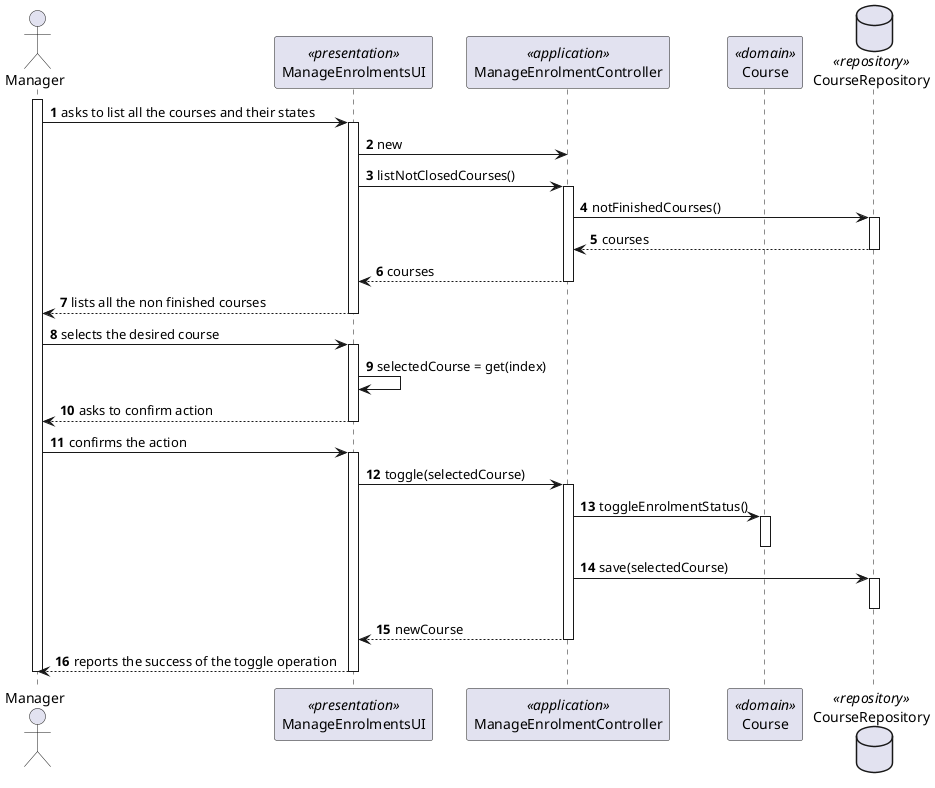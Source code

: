 @startuml US1003_SD
autonumber

actor "Manager" as M
participant "ManageEnrolmentsUI" as UI <<presentation>>
participant "ManageEnrolmentController" as CTRL <<application>>
participant "Course" as C <<domain>>

database CourseRepository as REP <<repository>>

activate M

M -> UI : asks to list all the courses and their states
activate UI

UI -> CTRL : new
UI -> CTRL : listNotClosedCourses()
activate CTRL
CTRL -> REP : notFinishedCourses()
activate REP
REP --> CTRL : courses
deactivate REP
CTRL --> UI : courses
deactivate CTRL

UI --> M : lists all the non finished courses
deactivate UI

M -> UI : selects the desired course
activate UI
UI -> UI : selectedCourse = get(index)
UI --> M : asks to confirm action
deactivate UI

M -> UI : confirms the action
activate UI
UI->CTRL : toggle(selectedCourse)
activate CTRL
CTRL -> C : toggleEnrolmentStatus()
activate C
deactivate C
CTRL -> REP : save(selectedCourse)
activate REP
deactivate REP
CTRL --> UI : newCourse
deactivate CTRL
UI--> M : reports the success of the toggle operation
deactivate UI

deactivate M

@enduml

